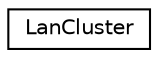 digraph "Graphical Class Hierarchy"
{
 // LATEX_PDF_SIZE
  edge [fontname="Helvetica",fontsize="10",labelfontname="Helvetica",labelfontsize="10"];
  node [fontname="Helvetica",fontsize="10",shape=record];
  rankdir="LR";
  Node0 [label="LanCluster",height=0.2,width=0.4,color="black", fillcolor="white", style="filled",URL="$classLanCluster.html",tooltip=" "];
}
